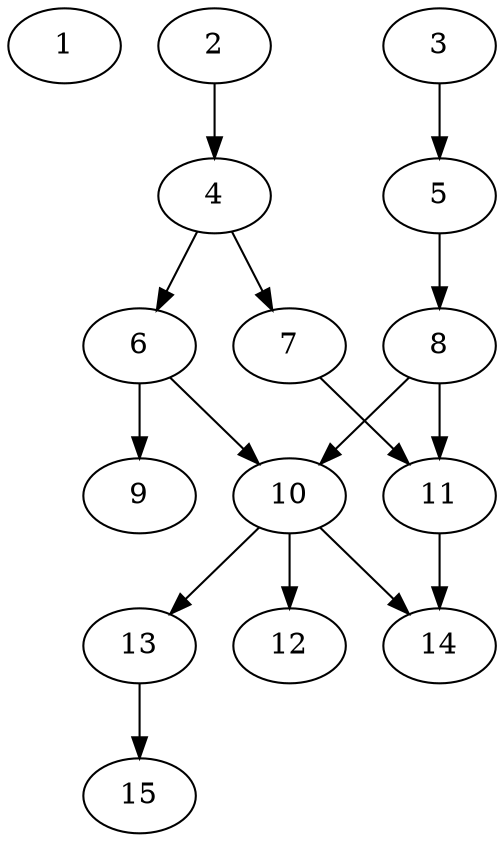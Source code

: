 // DAG automatically generated by daggen at Thu Oct  3 13:59:26 2019
// ./daggen --dot -n 15 --ccr 0.4 --fat 0.5 --regular 0.9 --density 0.6 --mindata 5242880 --maxdata 52428800 
digraph G {
  1 [size="110881280", alpha="0.16", expect_size="44352512"] 
  2 [size="63221760", alpha="0.04", expect_size="25288704"] 
  2 -> 4 [size ="25288704"]
  3 [size="97024000", alpha="0.13", expect_size="38809600"] 
  3 -> 5 [size ="38809600"]
  4 [size="18229760", alpha="0.10", expect_size="7291904"] 
  4 -> 6 [size ="7291904"]
  4 -> 7 [size ="7291904"]
  5 [size="91614720", alpha="0.15", expect_size="36645888"] 
  5 -> 8 [size ="36645888"]
  6 [size="28226560", alpha="0.10", expect_size="11290624"] 
  6 -> 9 [size ="11290624"]
  6 -> 10 [size ="11290624"]
  7 [size="122667520", alpha="0.13", expect_size="49067008"] 
  7 -> 11 [size ="49067008"]
  8 [size="99450880", alpha="0.10", expect_size="39780352"] 
  8 -> 10 [size ="39780352"]
  8 -> 11 [size ="39780352"]
  9 [size="20392960", alpha="0.15", expect_size="8157184"] 
  10 [size="97899520", alpha="0.14", expect_size="39159808"] 
  10 -> 12 [size ="39159808"]
  10 -> 13 [size ="39159808"]
  10 -> 14 [size ="39159808"]
  11 [size="25640960", alpha="0.14", expect_size="10256384"] 
  11 -> 14 [size ="10256384"]
  12 [size="119777280", alpha="0.10", expect_size="47910912"] 
  13 [size="24803840", alpha="0.12", expect_size="9921536"] 
  13 -> 15 [size ="9921536"]
  14 [size="99947520", alpha="0.01", expect_size="39979008"] 
  15 [size="39651840", alpha="0.02", expect_size="15860736"] 
}
